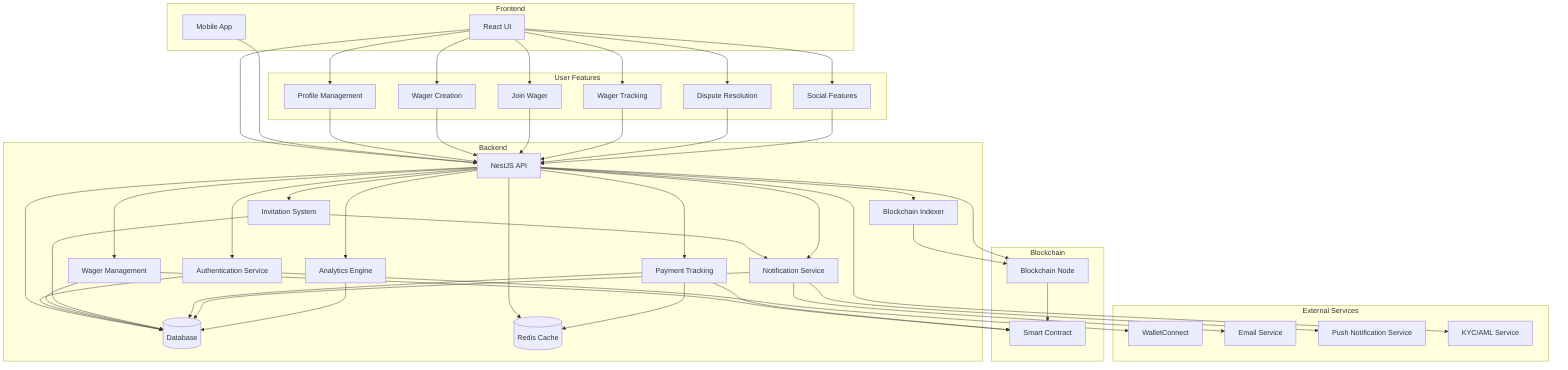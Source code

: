 graph TB
    subgraph "Frontend"
    UI[React UI]
    MOBILE[Mobile App]
    end

    subgraph "Backend"
    API[NestJS API]
    DB[(Database)]
    CACHE[(Redis Cache)]
    INDEXER[Blockchain Indexer]
    NOTIF[Notification Service]
    AUTH[Authentication Service]
    WAGER[Wager Management]
    INVITE[Invitation System]
    PAYMENT[Payment Tracking]
    ANALYTICS[Analytics Engine]
    end

    subgraph "Blockchain"
    SC[Smart Contract]
    BC[Blockchain Node]
    end

    subgraph "External Services"
    WC[WalletConnect]
    EMAIL[Email Service]
    PUSH[Push Notification Service]
    KYC[KYC/AML Service]
    end

    UI --> API
    MOBILE --> API
    API --> DB
    API --> CACHE
    API --> INDEXER
    INDEXER --> BC
    API --> BC
    BC --> SC

    API --> AUTH
    AUTH --> WC
    AUTH --> DB

    API --> WAGER
    WAGER --> DB
    WAGER --> SC

    API --> INVITE
    INVITE --> DB
    INVITE --> NOTIF

    API --> PAYMENT
    PAYMENT --> DB
    PAYMENT --> SC
    PAYMENT --> CACHE

    API --> NOTIF
    NOTIF --> EMAIL
    NOTIF --> PUSH
    NOTIF --> DB

    API --> ANALYTICS
    ANALYTICS --> DB

    API --> KYC

    subgraph "User Features"
    PROFILE[Profile Management]
    CREATE[Wager Creation]
    JOIN[Join Wager]
    TRACK[Wager Tracking]
    DISPUTE[Dispute Resolution]
    SOCIAL[Social Features]
    end

    UI --> PROFILE
    UI --> CREATE
    UI --> JOIN
    UI --> TRACK
    UI --> DISPUTE
    UI --> SOCIAL

    PROFILE --> API
    CREATE --> API
    JOIN --> API
    TRACK --> API
    DISPUTE --> API
    SOCIAL --> API